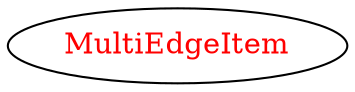 digraph dependencyGraph {
 concentrate=true;
 ranksep="2.0";
 rankdir="LR"; 
 splines="ortho";
"MultiEdgeItem" [fontcolor="red"];
}